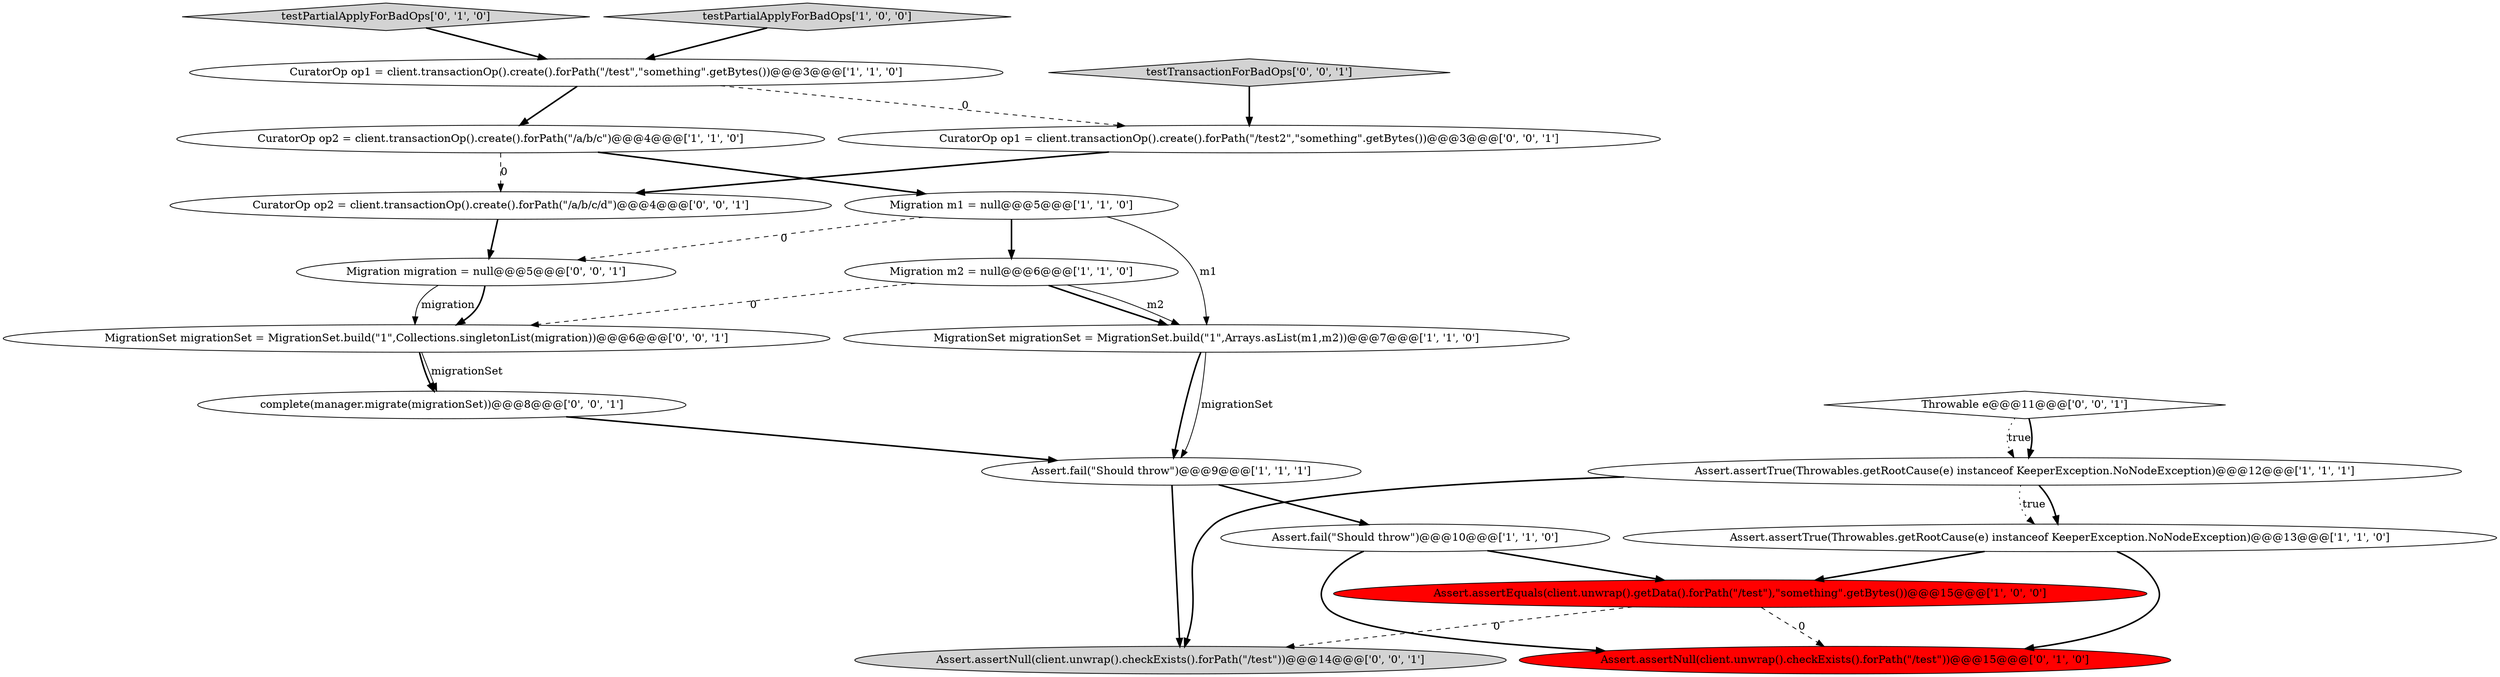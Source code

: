 digraph {
12 [style = filled, label = "testPartialApplyForBadOps['0', '1', '0']", fillcolor = lightgray, shape = diamond image = "AAA0AAABBB2BBB"];
18 [style = filled, label = "MigrationSet migrationSet = MigrationSet.build(\"1\",Collections.singletonList(migration))@@@6@@@['0', '0', '1']", fillcolor = white, shape = ellipse image = "AAA0AAABBB3BBB"];
1 [style = filled, label = "CuratorOp op1 = client.transactionOp().create().forPath(\"/test\",\"something\".getBytes())@@@3@@@['1', '1', '0']", fillcolor = white, shape = ellipse image = "AAA0AAABBB1BBB"];
20 [style = filled, label = "complete(manager.migrate(migrationSet))@@@8@@@['0', '0', '1']", fillcolor = white, shape = ellipse image = "AAA0AAABBB3BBB"];
17 [style = filled, label = "testTransactionForBadOps['0', '0', '1']", fillcolor = lightgray, shape = diamond image = "AAA0AAABBB3BBB"];
16 [style = filled, label = "Assert.assertNull(client.unwrap().checkExists().forPath(\"/test\"))@@@14@@@['0', '0', '1']", fillcolor = lightgray, shape = ellipse image = "AAA0AAABBB3BBB"];
2 [style = filled, label = "Assert.fail(\"Should throw\")@@@10@@@['1', '1', '0']", fillcolor = white, shape = ellipse image = "AAA0AAABBB1BBB"];
7 [style = filled, label = "Assert.assertEquals(client.unwrap().getData().forPath(\"/test\"),\"something\".getBytes())@@@15@@@['1', '0', '0']", fillcolor = red, shape = ellipse image = "AAA1AAABBB1BBB"];
14 [style = filled, label = "CuratorOp op2 = client.transactionOp().create().forPath(\"/a/b/c/d\")@@@4@@@['0', '0', '1']", fillcolor = white, shape = ellipse image = "AAA0AAABBB3BBB"];
3 [style = filled, label = "Assert.fail(\"Should throw\")@@@9@@@['1', '1', '1']", fillcolor = white, shape = ellipse image = "AAA0AAABBB1BBB"];
0 [style = filled, label = "Migration m2 = null@@@6@@@['1', '1', '0']", fillcolor = white, shape = ellipse image = "AAA0AAABBB1BBB"];
5 [style = filled, label = "Assert.assertTrue(Throwables.getRootCause(e) instanceof KeeperException.NoNodeException)@@@13@@@['1', '1', '0']", fillcolor = white, shape = ellipse image = "AAA0AAABBB1BBB"];
4 [style = filled, label = "testPartialApplyForBadOps['1', '0', '0']", fillcolor = lightgray, shape = diamond image = "AAA0AAABBB1BBB"];
10 [style = filled, label = "Migration m1 = null@@@5@@@['1', '1', '0']", fillcolor = white, shape = ellipse image = "AAA0AAABBB1BBB"];
11 [style = filled, label = "Assert.assertNull(client.unwrap().checkExists().forPath(\"/test\"))@@@15@@@['0', '1', '0']", fillcolor = red, shape = ellipse image = "AAA1AAABBB2BBB"];
6 [style = filled, label = "MigrationSet migrationSet = MigrationSet.build(\"1\",Arrays.asList(m1,m2))@@@7@@@['1', '1', '0']", fillcolor = white, shape = ellipse image = "AAA0AAABBB1BBB"];
15 [style = filled, label = "Throwable e@@@11@@@['0', '0', '1']", fillcolor = white, shape = diamond image = "AAA0AAABBB3BBB"];
19 [style = filled, label = "CuratorOp op1 = client.transactionOp().create().forPath(\"/test2\",\"something\".getBytes())@@@3@@@['0', '0', '1']", fillcolor = white, shape = ellipse image = "AAA0AAABBB3BBB"];
9 [style = filled, label = "CuratorOp op2 = client.transactionOp().create().forPath(\"/a/b/c\")@@@4@@@['1', '1', '0']", fillcolor = white, shape = ellipse image = "AAA0AAABBB1BBB"];
13 [style = filled, label = "Migration migration = null@@@5@@@['0', '0', '1']", fillcolor = white, shape = ellipse image = "AAA0AAABBB3BBB"];
8 [style = filled, label = "Assert.assertTrue(Throwables.getRootCause(e) instanceof KeeperException.NoNodeException)@@@12@@@['1', '1', '1']", fillcolor = white, shape = ellipse image = "AAA0AAABBB1BBB"];
6->3 [style = bold, label=""];
8->16 [style = bold, label=""];
0->6 [style = bold, label=""];
7->16 [style = dashed, label="0"];
1->19 [style = dashed, label="0"];
7->11 [style = dashed, label="0"];
6->3 [style = solid, label="migrationSet"];
20->3 [style = bold, label=""];
9->10 [style = bold, label=""];
3->16 [style = bold, label=""];
10->13 [style = dashed, label="0"];
12->1 [style = bold, label=""];
17->19 [style = bold, label=""];
1->9 [style = bold, label=""];
18->20 [style = bold, label=""];
9->14 [style = dashed, label="0"];
19->14 [style = bold, label=""];
15->8 [style = dotted, label="true"];
3->2 [style = bold, label=""];
8->5 [style = bold, label=""];
8->5 [style = dotted, label="true"];
10->0 [style = bold, label=""];
10->6 [style = solid, label="m1"];
0->18 [style = dashed, label="0"];
5->7 [style = bold, label=""];
4->1 [style = bold, label=""];
5->11 [style = bold, label=""];
2->7 [style = bold, label=""];
14->13 [style = bold, label=""];
18->20 [style = solid, label="migrationSet"];
0->6 [style = solid, label="m2"];
13->18 [style = solid, label="migration"];
2->11 [style = bold, label=""];
15->8 [style = bold, label=""];
13->18 [style = bold, label=""];
}
